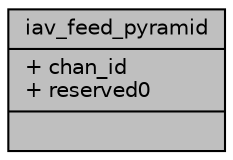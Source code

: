 digraph "iav_feed_pyramid"
{
 // INTERACTIVE_SVG=YES
 // LATEX_PDF_SIZE
  bgcolor="transparent";
  edge [fontname="Helvetica",fontsize="10",labelfontname="Helvetica",labelfontsize="10"];
  node [fontname="Helvetica",fontsize="10",shape=record];
  Node1 [label="{iav_feed_pyramid\n|+ chan_id\l+ reserved0\l|}",height=0.2,width=0.4,color="black", fillcolor="grey75", style="filled", fontcolor="black",tooltip=" "];
}
